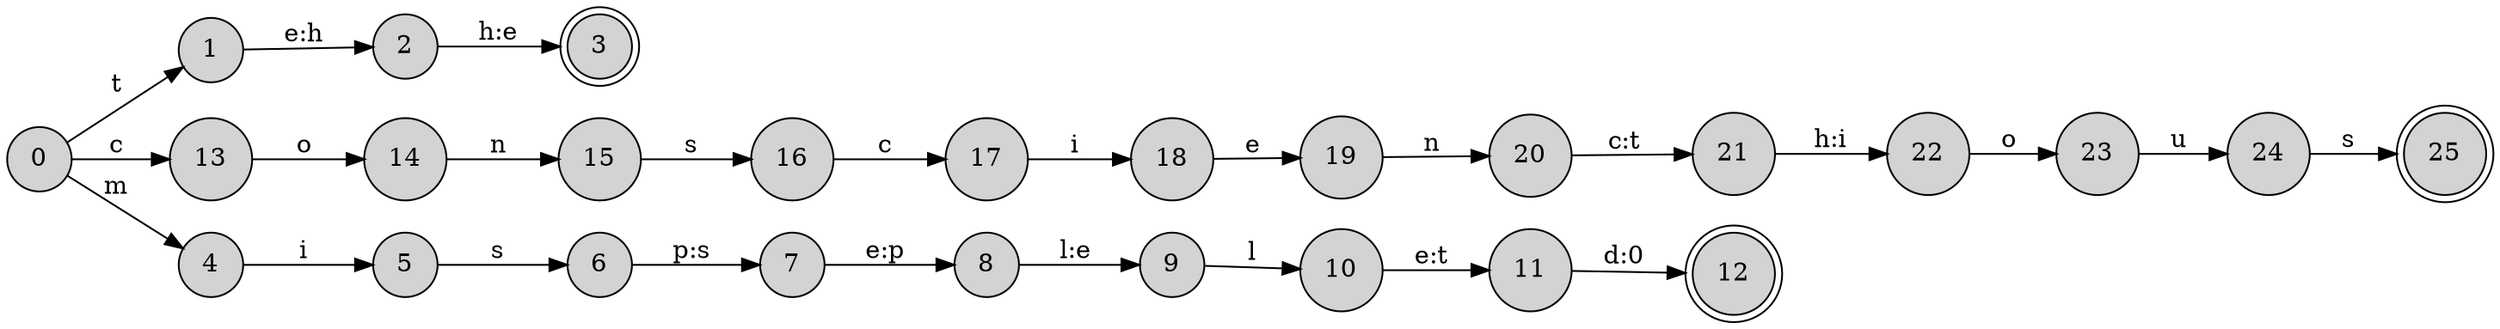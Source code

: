 // This graph generated with hfst-fst2txt blah
digraph H {
rankdir = LR;
node [shape=doublecircle,style=filled] 12
node [shape=doublecircle,style=filled] 25
node [shape=doublecircle,style=filled] 3
node [shape=circle,style=filled] 0
node [shape=circle,style=filled] 1
node [shape=circle,style=filled] 10
node [shape=circle,style=filled] 11
node [shape=circle,style=filled] 13
node [shape=circle,style=filled] 14
node [shape=circle,style=filled] 15
node [shape=circle,style=filled] 16
node [shape=circle,style=filled] 17
node [shape=circle,style=filled] 18
node [shape=circle,style=filled] 19
node [shape=circle,style=filled] 2
node [shape=circle,style=filled] 20
node [shape=circle,style=filled] 21
node [shape=circle,style=filled] 22
node [shape=circle,style=filled] 23
node [shape=circle,style=filled] 24
node [shape=circle,style=filled] 4
node [shape=circle,style=filled] 5
node [shape=circle,style=filled] 6
node [shape=circle,style=filled] 7
node [shape=circle,style=filled] 8
node [shape=circle,style=filled] 9
0 -> 13 [label="c "];
0 -> 1 [label="t "];
0 -> 4 [label="m "];
10 -> 11 [label="e:t "];
11 -> 12 [label="d:0 "];
1 -> 2 [label="e:h "];
13 -> 14 [label="o "];
14 -> 15 [label="n "];
15 -> 16 [label="s "];
16 -> 17 [label="c "];
17 -> 18 [label="i "];
18 -> 19 [label="e "];
19 -> 20 [label="n "];
20 -> 21 [label="c:t "];
21 -> 22 [label="h:i "];
22 -> 23 [label="o "];
23 -> 24 [label="u "];
2 -> 3 [label="h:e "];
24 -> 25 [label="s "];
4 -> 5 [label="i "];
5 -> 6 [label="s "];
6 -> 7 [label="p:s "];
7 -> 8 [label="e:p "];
8 -> 9 [label="l:e "];
9 -> 10 [label="l "];
}
